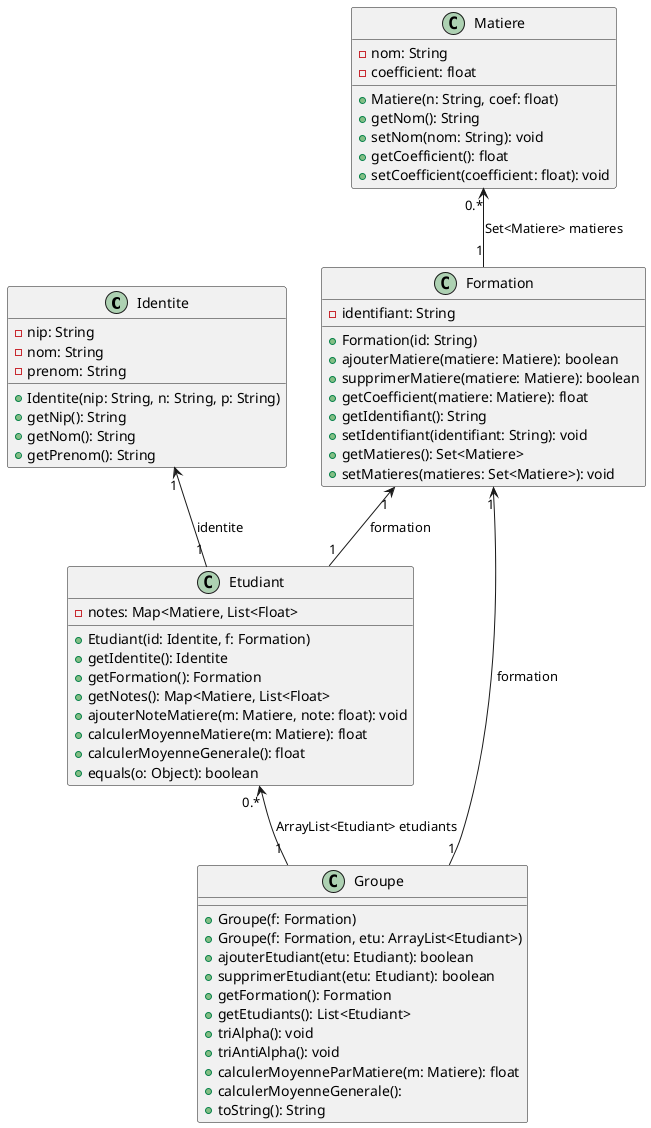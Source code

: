@startuml
class Identite {
    - nip: String
    - nom: String
    - prenom: String
    + Identite(nip: String, n: String, p: String)
    + getNip(): String
    + getNom(): String
    + getPrenom(): String
}

class Etudiant{
    - notes: Map<Matiere, List<Float>
    + Etudiant(id: Identite, f: Formation)
    + getIdentite(): Identite
    + getFormation(): Formation
    + getNotes(): Map<Matiere, List<Float>
    + ajouterNoteMatiere(m: Matiere, note: float): void
    + calculerMoyenneMatiere(m: Matiere): float
    + calculerMoyenneGenerale(): float
    + equals(o: Object): boolean
}

class Formation {
  - identifiant: String
  + Formation(id: String)
  + ajouterMatiere(matiere: Matiere): boolean
  + supprimerMatiere(matiere: Matiere): boolean
  + getCoefficient(matiere: Matiere): float
  + getIdentifiant(): String
  + setIdentifiant(identifiant: String): void
  + getMatieres(): Set<Matiere>
  + setMatieres(matieres: Set<Matiere>): void
}

class Matiere {
    - nom: String
    - coefficient: float
    + Matiere(n: String, coef: float)
    + getNom(): String
    + setNom(nom: String): void
    + getCoefficient(): float
    + setCoefficient(coefficient: float): void
}

class Groupe {
  + Groupe(f: Formation)
  + Groupe(f: Formation, etu: ArrayList<Etudiant>)
  + ajouterEtudiant(etu: Etudiant): boolean
  + supprimerEtudiant(etu: Etudiant): boolean
  + getFormation(): Formation
  + getEtudiants(): List<Etudiant>
  + triAlpha(): void
  + triAntiAlpha(): void
  + calculerMoyenneParMatiere(m: Matiere): float
  + calculerMoyenneGenerale():
  + toString(): String
}


Identite"1" <-- "1"Etudiant : identite
Formation"1" <-- "1"Etudiant : formation
Matiere"0.*" <--"1" Formation : Set<Matiere> matieres
Etudiant"0.*" <-- "1" Groupe : ArrayList<Etudiant> etudiants
Formation"1" <-- "1" Groupe : formation
@enduml
